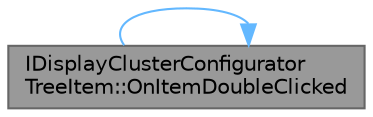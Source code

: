 digraph "IDisplayClusterConfiguratorTreeItem::OnItemDoubleClicked"
{
 // INTERACTIVE_SVG=YES
 // LATEX_PDF_SIZE
  bgcolor="transparent";
  edge [fontname=Helvetica,fontsize=10,labelfontname=Helvetica,labelfontsize=10];
  node [fontname=Helvetica,fontsize=10,shape=box,height=0.2,width=0.4];
  rankdir="LR";
  Node1 [id="Node000001",label="IDisplayClusterConfigurator\lTreeItem::OnItemDoubleClicked",height=0.2,width=0.4,color="gray40", fillcolor="grey60", style="filled", fontcolor="black",tooltip="Handler for when the user double clicks on this item in the tree."];
  Node1 -> Node1 [id="edge1_Node000001_Node000001",color="steelblue1",style="solid",tooltip=" "];
}
